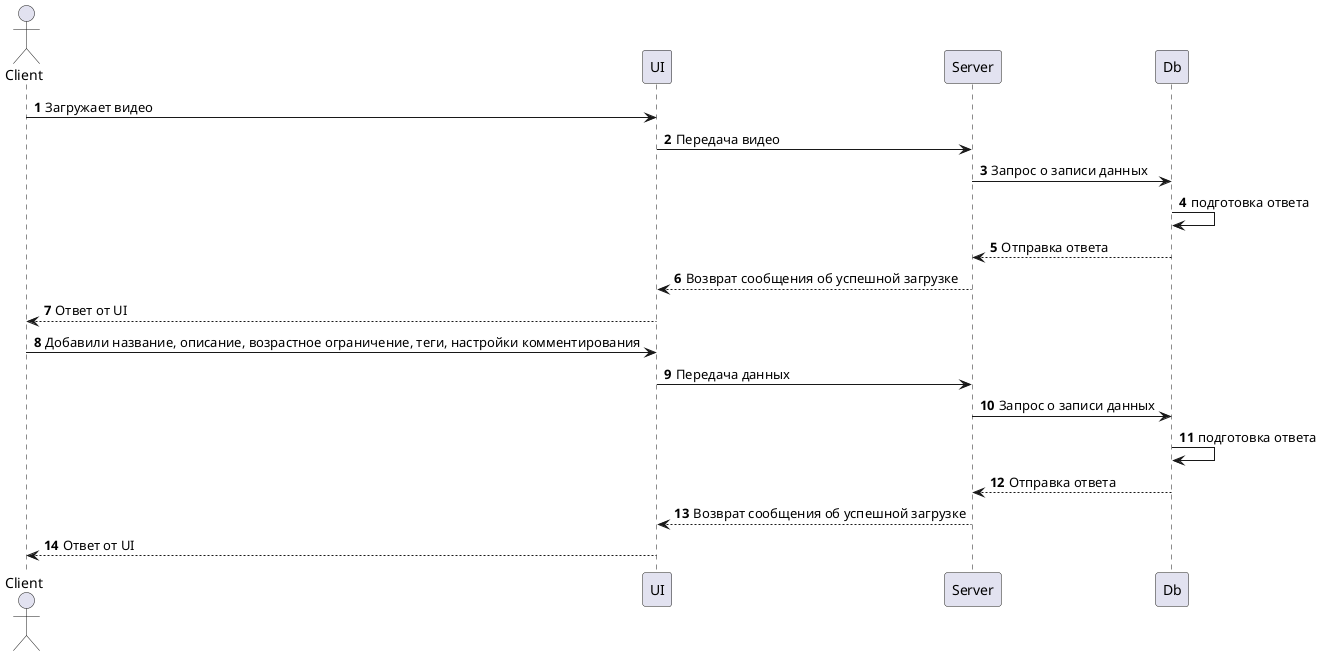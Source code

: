 @startuml
    autonumber

    actor Client
    
    participant UI
    participant Server
    participant Db

    Client -> UI: Загружает видео
    UI -> Server: Передача видео
    Server -> Db: Запрос о записи данных
    Db -> Db: подготовка ответа
    Server <-- Db: Отправка ответа
    UI <-- Server: Возврат сообщения об успешной загрузке
    Client <-- UI: Ответ от UI

    Client -> UI: Добавили название, описание, возрастное ограничение, теги, настройки комментирования
    UI -> Server: Передача данных
    Server -> Db: Запрос о записи данных
    Db -> Db: подготовка ответа
    Server <-- Db: Отправка ответа
    UI <-- Server: Возврат сообщения об успешной загрузке
    Client <-- UI: Ответ от UI

@enduml